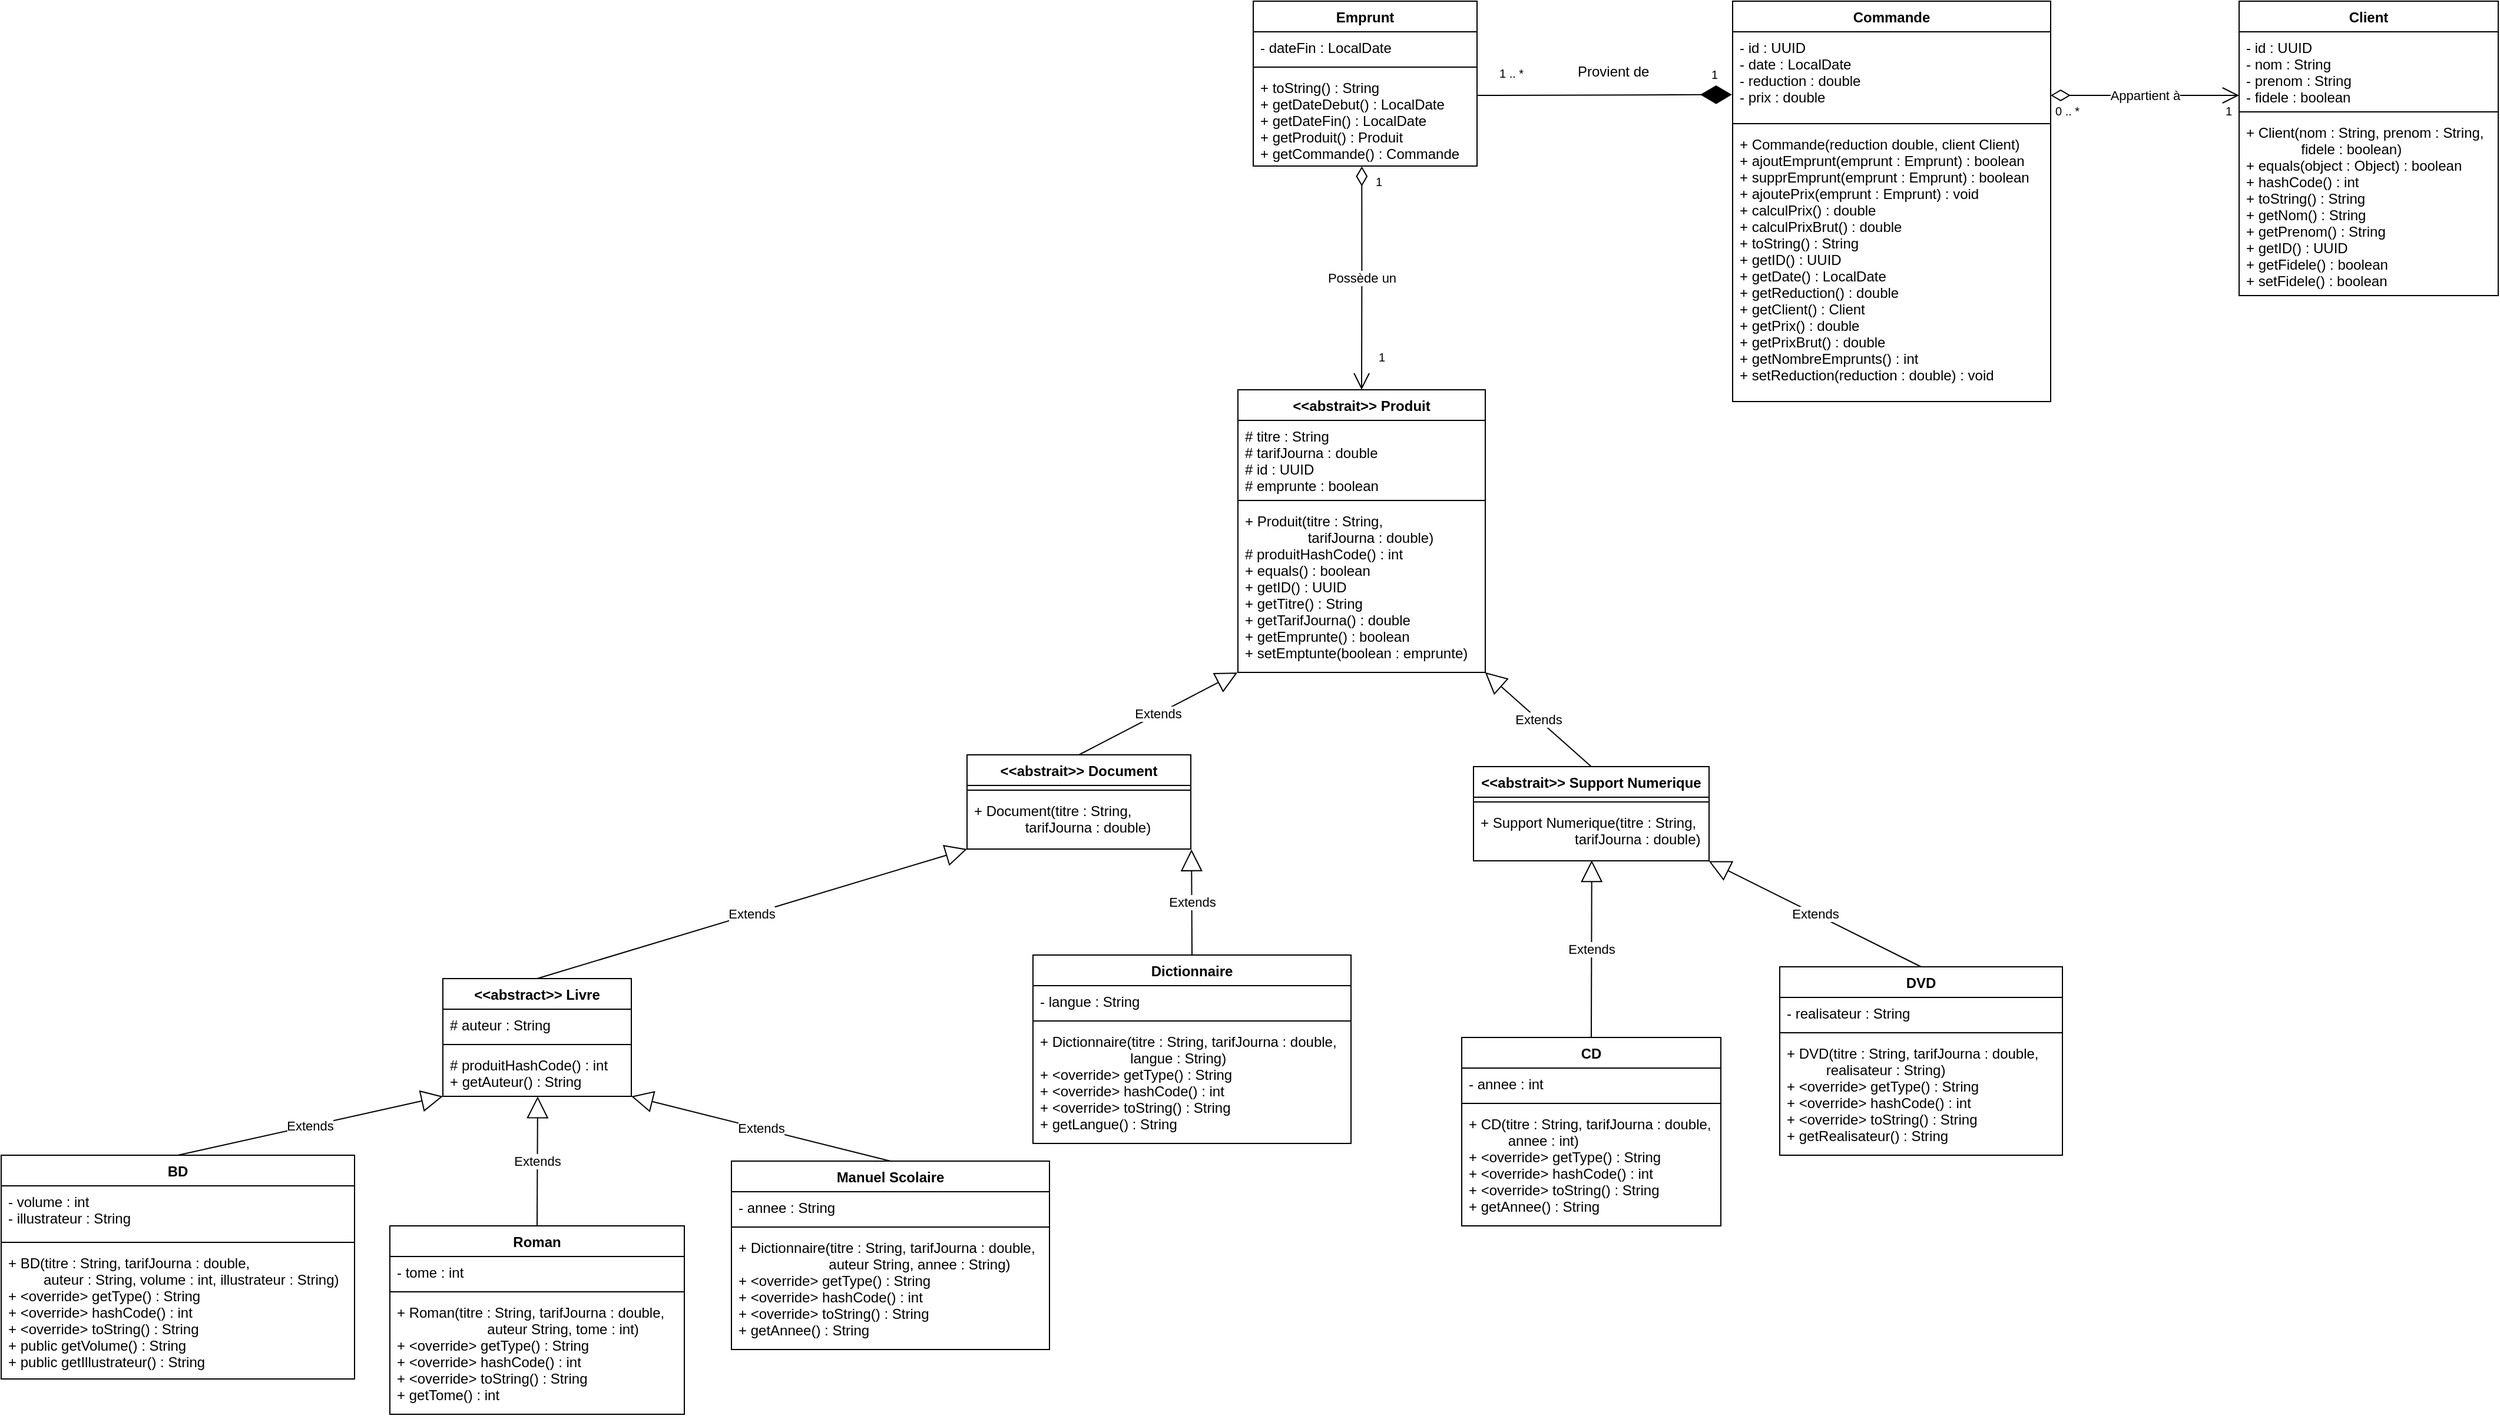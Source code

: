 <mxfile version="13.1.14" type="device"><diagram id="hHzHN17z-Bw5tGTUFGd9" name="Page-1"><mxGraphModel dx="2576" dy="2011" grid="1" gridSize="10" guides="1" tooltips="1" connect="1" arrows="1" fold="1" page="1" pageScale="1" pageWidth="827" pageHeight="1169" math="0" shadow="0"><root><mxCell id="0"/><mxCell id="1" parent="0"/><mxCell id="FrXfUzagY1R1vs44rxmy-3" value="&lt;&lt;abstrait&gt;&gt; Produit" style="swimlane;fontStyle=1;align=center;verticalAlign=top;childLayout=stackLayout;horizontal=1;startSize=26;horizontalStack=0;resizeParent=1;resizeParentMax=0;resizeLast=0;collapsible=1;marginBottom=0;" vertex="1" parent="1"><mxGeometry x="290" y="60" width="210" height="240" as="geometry"/></mxCell><mxCell id="FrXfUzagY1R1vs44rxmy-4" value="# titre : String&#10;# tarifJourna : double&#10;# id : UUID&#10;# emprunte : boolean" style="text;strokeColor=none;fillColor=none;align=left;verticalAlign=top;spacingLeft=4;spacingRight=4;overflow=hidden;rotatable=0;points=[[0,0.5],[1,0.5]];portConstraint=eastwest;" vertex="1" parent="FrXfUzagY1R1vs44rxmy-3"><mxGeometry y="26" width="210" height="64" as="geometry"/></mxCell><mxCell id="FrXfUzagY1R1vs44rxmy-5" value="" style="line;strokeWidth=1;fillColor=none;align=left;verticalAlign=middle;spacingTop=-1;spacingLeft=3;spacingRight=3;rotatable=0;labelPosition=right;points=[];portConstraint=eastwest;" vertex="1" parent="FrXfUzagY1R1vs44rxmy-3"><mxGeometry y="90" width="210" height="8" as="geometry"/></mxCell><mxCell id="FrXfUzagY1R1vs44rxmy-6" value="+ Produit(titre : String, &#10;                tarifJourna : double)&#10;# produitHashCode() : int&#10;+ equals() : boolean&#10;+ getID() : UUID&#10;+ getTitre() : String&#10;+ getTarifJourna() : double&#10;+ getEmprunte() : boolean&#10;+ setEmptunte(boolean : emprunte)" style="text;strokeColor=none;fillColor=none;align=left;verticalAlign=top;spacingLeft=4;spacingRight=4;overflow=hidden;rotatable=0;points=[[0,0.5],[1,0.5]];portConstraint=eastwest;" vertex="1" parent="FrXfUzagY1R1vs44rxmy-3"><mxGeometry y="98" width="210" height="142" as="geometry"/></mxCell><mxCell id="FrXfUzagY1R1vs44rxmy-39" value="Roman" style="swimlane;fontStyle=1;align=center;verticalAlign=top;childLayout=stackLayout;horizontal=1;startSize=26;horizontalStack=0;resizeParent=1;resizeParentMax=0;resizeLast=0;collapsible=1;marginBottom=0;" vertex="1" parent="1"><mxGeometry x="-430" y="770" width="250" height="160" as="geometry"/></mxCell><mxCell id="FrXfUzagY1R1vs44rxmy-40" value="- tome : int" style="text;strokeColor=none;fillColor=none;align=left;verticalAlign=top;spacingLeft=4;spacingRight=4;overflow=hidden;rotatable=0;points=[[0,0.5],[1,0.5]];portConstraint=eastwest;" vertex="1" parent="FrXfUzagY1R1vs44rxmy-39"><mxGeometry y="26" width="250" height="26" as="geometry"/></mxCell><mxCell id="FrXfUzagY1R1vs44rxmy-41" value="" style="line;strokeWidth=1;fillColor=none;align=left;verticalAlign=middle;spacingTop=-1;spacingLeft=3;spacingRight=3;rotatable=0;labelPosition=right;points=[];portConstraint=eastwest;" vertex="1" parent="FrXfUzagY1R1vs44rxmy-39"><mxGeometry y="52" width="250" height="8" as="geometry"/></mxCell><mxCell id="FrXfUzagY1R1vs44rxmy-42" value="+ Roman(titre : String, tarifJourna : double,&#10;                       auteur String, tome : int)&#10;+ &lt;override&gt; getType() : String&#10;+ &lt;override&gt; hashCode() : int&#10;+ &lt;override&gt; toString() : String&#10;+ getTome() : int" style="text;strokeColor=none;fillColor=none;align=left;verticalAlign=top;spacingLeft=4;spacingRight=4;overflow=hidden;rotatable=0;points=[[0,0.5],[1,0.5]];portConstraint=eastwest;" vertex="1" parent="FrXfUzagY1R1vs44rxmy-39"><mxGeometry y="60" width="250" height="100" as="geometry"/></mxCell><mxCell id="FrXfUzagY1R1vs44rxmy-35" value="Manuel Scolaire" style="swimlane;fontStyle=1;align=center;verticalAlign=top;childLayout=stackLayout;horizontal=1;startSize=26;horizontalStack=0;resizeParent=1;resizeParentMax=0;resizeLast=0;collapsible=1;marginBottom=0;" vertex="1" parent="1"><mxGeometry x="-140" y="715" width="270" height="160" as="geometry"/></mxCell><mxCell id="FrXfUzagY1R1vs44rxmy-36" value="- annee : String" style="text;strokeColor=none;fillColor=none;align=left;verticalAlign=top;spacingLeft=4;spacingRight=4;overflow=hidden;rotatable=0;points=[[0,0.5],[1,0.5]];portConstraint=eastwest;" vertex="1" parent="FrXfUzagY1R1vs44rxmy-35"><mxGeometry y="26" width="270" height="26" as="geometry"/></mxCell><mxCell id="FrXfUzagY1R1vs44rxmy-37" value="" style="line;strokeWidth=1;fillColor=none;align=left;verticalAlign=middle;spacingTop=-1;spacingLeft=3;spacingRight=3;rotatable=0;labelPosition=right;points=[];portConstraint=eastwest;" vertex="1" parent="FrXfUzagY1R1vs44rxmy-35"><mxGeometry y="52" width="270" height="8" as="geometry"/></mxCell><mxCell id="FrXfUzagY1R1vs44rxmy-38" value="+ Dictionnaire(titre : String, tarifJourna : double,&#10;                       auteur String, annee : String)&#10;+ &lt;override&gt; getType() : String&#10;+ &lt;override&gt; hashCode() : int&#10;+ &lt;override&gt; toString() : String&#10;+ getAnnee() : String" style="text;strokeColor=none;fillColor=none;align=left;verticalAlign=top;spacingLeft=4;spacingRight=4;overflow=hidden;rotatable=0;points=[[0,0.5],[1,0.5]];portConstraint=eastwest;" vertex="1" parent="FrXfUzagY1R1vs44rxmy-35"><mxGeometry y="60" width="270" height="100" as="geometry"/></mxCell><mxCell id="FrXfUzagY1R1vs44rxmy-43" value="BD" style="swimlane;fontStyle=1;align=center;verticalAlign=top;childLayout=stackLayout;horizontal=1;startSize=26;horizontalStack=0;resizeParent=1;resizeParentMax=0;resizeLast=0;collapsible=1;marginBottom=0;" vertex="1" parent="1"><mxGeometry x="-760" y="710" width="300" height="190" as="geometry"/></mxCell><mxCell id="FrXfUzagY1R1vs44rxmy-44" value="- volume : int&#10;- illustrateur : String" style="text;strokeColor=none;fillColor=none;align=left;verticalAlign=top;spacingLeft=4;spacingRight=4;overflow=hidden;rotatable=0;points=[[0,0.5],[1,0.5]];portConstraint=eastwest;" vertex="1" parent="FrXfUzagY1R1vs44rxmy-43"><mxGeometry y="26" width="300" height="44" as="geometry"/></mxCell><mxCell id="FrXfUzagY1R1vs44rxmy-45" value="" style="line;strokeWidth=1;fillColor=none;align=left;verticalAlign=middle;spacingTop=-1;spacingLeft=3;spacingRight=3;rotatable=0;labelPosition=right;points=[];portConstraint=eastwest;" vertex="1" parent="FrXfUzagY1R1vs44rxmy-43"><mxGeometry y="70" width="300" height="8" as="geometry"/></mxCell><mxCell id="FrXfUzagY1R1vs44rxmy-46" value="+ BD(titre : String, tarifJourna : double,&#10;         auteur : String, volume : int, illustrateur : String)&#10;+ &lt;override&gt; getType() : String&#10;+ &lt;override&gt; hashCode() : int&#10;+ &lt;override&gt; toString() : String&#10;+ public getVolume() : String&#10;+ public getIllustrateur() : String&#10;" style="text;strokeColor=none;fillColor=none;align=left;verticalAlign=top;spacingLeft=4;spacingRight=4;overflow=hidden;rotatable=0;points=[[0,0.5],[1,0.5]];portConstraint=eastwest;" vertex="1" parent="FrXfUzagY1R1vs44rxmy-43"><mxGeometry y="78" width="300" height="112" as="geometry"/></mxCell><mxCell id="FrXfUzagY1R1vs44rxmy-59" value="Extends" style="endArrow=block;endSize=16;endFill=0;html=1;entryX=-0.002;entryY=1.001;entryDx=0;entryDy=0;entryPerimeter=0;exitX=0.5;exitY=0;exitDx=0;exitDy=0;" edge="1" parent="1" source="FrXfUzagY1R1vs44rxmy-19" target="FrXfUzagY1R1vs44rxmy-6"><mxGeometry width="160" relative="1" as="geometry"><mxPoint x="440" y="390" as="sourcePoint"/><mxPoint x="600" y="390" as="targetPoint"/></mxGeometry></mxCell><mxCell id="FrXfUzagY1R1vs44rxmy-61" value="Extends" style="endArrow=block;endSize=16;endFill=0;html=1;entryX=0.999;entryY=0.999;entryDx=0;entryDy=0;entryPerimeter=0;exitX=0.5;exitY=0;exitDx=0;exitDy=0;" edge="1" parent="1" source="FrXfUzagY1R1vs44rxmy-23" target="FrXfUzagY1R1vs44rxmy-6"><mxGeometry width="160" relative="1" as="geometry"><mxPoint x="5" y="380" as="sourcePoint"/><mxPoint x="303.99" y="311.988" as="targetPoint"/></mxGeometry></mxCell><mxCell id="FrXfUzagY1R1vs44rxmy-62" value="Extends" style="endArrow=block;endSize=16;endFill=0;html=1;entryX=0;entryY=1;entryDx=0;entryDy=0;entryPerimeter=0;exitX=0.5;exitY=0;exitDx=0;exitDy=0;" edge="1" parent="1" source="FrXfUzagY1R1vs44rxmy-31" target="FrXfUzagY1R1vs44rxmy-22"><mxGeometry width="160" relative="1" as="geometry"><mxPoint x="-326" y="530" as="sourcePoint"/><mxPoint x="313.99" y="321.988" as="targetPoint"/></mxGeometry></mxCell><mxCell id="FrXfUzagY1R1vs44rxmy-63" value="Extends" style="endArrow=block;endSize=16;endFill=0;html=1;exitX=0.5;exitY=0;exitDx=0;exitDy=0;entryX=1.003;entryY=1.006;entryDx=0;entryDy=0;entryPerimeter=0;" edge="1" parent="1" source="FrXfUzagY1R1vs44rxmy-27" target="FrXfUzagY1R1vs44rxmy-22"><mxGeometry width="160" relative="1" as="geometry"><mxPoint x="25" y="400" as="sourcePoint"/><mxPoint x="90" y="452" as="targetPoint"/></mxGeometry></mxCell><mxCell id="FrXfUzagY1R1vs44rxmy-64" value="Extends" style="endArrow=block;endSize=16;endFill=0;html=1;exitX=0.5;exitY=0;exitDx=0;exitDy=0;entryX=0.502;entryY=0.99;entryDx=0;entryDy=0;entryPerimeter=0;" edge="1" parent="1" source="FrXfUzagY1R1vs44rxmy-51" target="FrXfUzagY1R1vs44rxmy-26"><mxGeometry width="160" relative="1" as="geometry"><mxPoint x="35" y="410" as="sourcePoint"/><mxPoint x="627" y="460" as="targetPoint"/></mxGeometry></mxCell><mxCell id="FrXfUzagY1R1vs44rxmy-65" value="Extends" style="endArrow=block;endSize=16;endFill=0;html=1;entryX=0.999;entryY=1.006;entryDx=0;entryDy=0;entryPerimeter=0;exitX=0.5;exitY=0;exitDx=0;exitDy=0;" edge="1" parent="1" source="FrXfUzagY1R1vs44rxmy-47" target="FrXfUzagY1R1vs44rxmy-26"><mxGeometry width="160" relative="1" as="geometry"><mxPoint x="960" y="508.01" as="sourcePoint"/><mxPoint x="1258.99" y="439.998" as="targetPoint"/></mxGeometry></mxCell><mxCell id="FrXfUzagY1R1vs44rxmy-66" value="Extends" style="endArrow=block;endSize=16;endFill=0;html=1;entryX=1;entryY=1;entryDx=0;entryDy=0;entryPerimeter=0;exitX=0.5;exitY=0;exitDx=0;exitDy=0;" edge="1" parent="1" source="FrXfUzagY1R1vs44rxmy-35" target="FrXfUzagY1R1vs44rxmy-34"><mxGeometry width="160" relative="1" as="geometry"><mxPoint x="55" y="430" as="sourcePoint"/><mxPoint x="353.99" y="361.988" as="targetPoint"/></mxGeometry></mxCell><mxCell id="FrXfUzagY1R1vs44rxmy-67" value="Extends" style="endArrow=block;endSize=16;endFill=0;html=1;exitX=0.5;exitY=0;exitDx=0;exitDy=0;entryX=0.503;entryY=1.002;entryDx=0;entryDy=0;entryPerimeter=0;" edge="1" parent="1" source="FrXfUzagY1R1vs44rxmy-39" target="FrXfUzagY1R1vs44rxmy-34"><mxGeometry width="160" relative="1" as="geometry"><mxPoint x="-454.49" y="758.01" as="sourcePoint"/><mxPoint x="-260" y="660" as="targetPoint"/></mxGeometry></mxCell><mxCell id="FrXfUzagY1R1vs44rxmy-68" value="Extends" style="endArrow=block;endSize=16;endFill=0;html=1;entryX=0;entryY=0.999;entryDx=0;entryDy=0;entryPerimeter=0;exitX=0.5;exitY=0;exitDx=0;exitDy=0;" edge="1" parent="1" source="FrXfUzagY1R1vs44rxmy-43" target="FrXfUzagY1R1vs44rxmy-34"><mxGeometry width="160" relative="1" as="geometry"><mxPoint x="-520" y="635" as="sourcePoint"/><mxPoint x="-221.01" y="566.988" as="targetPoint"/></mxGeometry></mxCell><mxCell id="FrXfUzagY1R1vs44rxmy-19" value="&lt;&lt;abstrait&gt;&gt; Document" style="swimlane;fontStyle=1;align=center;verticalAlign=top;childLayout=stackLayout;horizontal=1;startSize=26;horizontalStack=0;resizeParent=1;resizeParentMax=0;resizeLast=0;collapsible=1;marginBottom=0;" vertex="1" parent="1"><mxGeometry x="60" y="370" width="190" height="80" as="geometry"/></mxCell><mxCell id="FrXfUzagY1R1vs44rxmy-21" value="" style="line;strokeWidth=1;fillColor=none;align=left;verticalAlign=middle;spacingTop=-1;spacingLeft=3;spacingRight=3;rotatable=0;labelPosition=right;points=[];portConstraint=eastwest;" vertex="1" parent="FrXfUzagY1R1vs44rxmy-19"><mxGeometry y="26" width="190" height="8" as="geometry"/></mxCell><mxCell id="FrXfUzagY1R1vs44rxmy-22" value="+ Document(titre : String, &#10;             tarifJourna : double)" style="text;strokeColor=none;fillColor=none;align=left;verticalAlign=top;spacingLeft=4;spacingRight=4;overflow=hidden;rotatable=0;points=[[0,0.5],[1,0.5]];portConstraint=eastwest;" vertex="1" parent="FrXfUzagY1R1vs44rxmy-19"><mxGeometry y="34" width="190" height="46" as="geometry"/></mxCell><mxCell id="FrXfUzagY1R1vs44rxmy-31" value="&lt;&lt;abstract&gt;&gt; Livre" style="swimlane;fontStyle=1;align=center;verticalAlign=top;childLayout=stackLayout;horizontal=1;startSize=26;horizontalStack=0;resizeParent=1;resizeParentMax=0;resizeLast=0;collapsible=1;marginBottom=0;" vertex="1" parent="1"><mxGeometry x="-385" y="560" width="160" height="100" as="geometry"/></mxCell><mxCell id="FrXfUzagY1R1vs44rxmy-32" value="# auteur : String" style="text;strokeColor=none;fillColor=none;align=left;verticalAlign=top;spacingLeft=4;spacingRight=4;overflow=hidden;rotatable=0;points=[[0,0.5],[1,0.5]];portConstraint=eastwest;" vertex="1" parent="FrXfUzagY1R1vs44rxmy-31"><mxGeometry y="26" width="160" height="26" as="geometry"/></mxCell><mxCell id="FrXfUzagY1R1vs44rxmy-33" value="" style="line;strokeWidth=1;fillColor=none;align=left;verticalAlign=middle;spacingTop=-1;spacingLeft=3;spacingRight=3;rotatable=0;labelPosition=right;points=[];portConstraint=eastwest;" vertex="1" parent="FrXfUzagY1R1vs44rxmy-31"><mxGeometry y="52" width="160" height="8" as="geometry"/></mxCell><mxCell id="FrXfUzagY1R1vs44rxmy-34" value="# produitHashCode() : int&#10;+ getAuteur() : String" style="text;strokeColor=none;fillColor=none;align=left;verticalAlign=top;spacingLeft=4;spacingRight=4;overflow=hidden;rotatable=0;points=[[0,0.5],[1,0.5]];portConstraint=eastwest;" vertex="1" parent="FrXfUzagY1R1vs44rxmy-31"><mxGeometry y="60" width="160" height="40" as="geometry"/></mxCell><mxCell id="FrXfUzagY1R1vs44rxmy-27" value="Dictionnaire" style="swimlane;fontStyle=1;align=center;verticalAlign=top;childLayout=stackLayout;horizontal=1;startSize=26;horizontalStack=0;resizeParent=1;resizeParentMax=0;resizeLast=0;collapsible=1;marginBottom=0;" vertex="1" parent="1"><mxGeometry x="116" y="540" width="270" height="160" as="geometry"/></mxCell><mxCell id="FrXfUzagY1R1vs44rxmy-28" value="- langue : String" style="text;strokeColor=none;fillColor=none;align=left;verticalAlign=top;spacingLeft=4;spacingRight=4;overflow=hidden;rotatable=0;points=[[0,0.5],[1,0.5]];portConstraint=eastwest;" vertex="1" parent="FrXfUzagY1R1vs44rxmy-27"><mxGeometry y="26" width="270" height="26" as="geometry"/></mxCell><mxCell id="FrXfUzagY1R1vs44rxmy-29" value="" style="line;strokeWidth=1;fillColor=none;align=left;verticalAlign=middle;spacingTop=-1;spacingLeft=3;spacingRight=3;rotatable=0;labelPosition=right;points=[];portConstraint=eastwest;" vertex="1" parent="FrXfUzagY1R1vs44rxmy-27"><mxGeometry y="52" width="270" height="8" as="geometry"/></mxCell><mxCell id="FrXfUzagY1R1vs44rxmy-30" value="+ Dictionnaire(titre : String, tarifJourna : double,&#10;                       langue : String)&#10;+ &lt;override&gt; getType() : String&#10;+ &lt;override&gt; hashCode() : int&#10;+ &lt;override&gt; toString() : String&#10;+ getLangue() : String" style="text;strokeColor=none;fillColor=none;align=left;verticalAlign=top;spacingLeft=4;spacingRight=4;overflow=hidden;rotatable=0;points=[[0,0.5],[1,0.5]];portConstraint=eastwest;" vertex="1" parent="FrXfUzagY1R1vs44rxmy-27"><mxGeometry y="60" width="270" height="100" as="geometry"/></mxCell><mxCell id="FrXfUzagY1R1vs44rxmy-23" value="&lt;&lt;abstrait&gt;&gt; Support Numerique" style="swimlane;fontStyle=1;align=center;verticalAlign=top;childLayout=stackLayout;horizontal=1;startSize=26;horizontalStack=0;resizeParent=1;resizeParentMax=0;resizeLast=0;collapsible=1;marginBottom=0;" vertex="1" parent="1"><mxGeometry x="490" y="380" width="200" height="80" as="geometry"/></mxCell><mxCell id="FrXfUzagY1R1vs44rxmy-25" value="" style="line;strokeWidth=1;fillColor=none;align=left;verticalAlign=middle;spacingTop=-1;spacingLeft=3;spacingRight=3;rotatable=0;labelPosition=right;points=[];portConstraint=eastwest;" vertex="1" parent="FrXfUzagY1R1vs44rxmy-23"><mxGeometry y="26" width="200" height="8" as="geometry"/></mxCell><mxCell id="FrXfUzagY1R1vs44rxmy-26" value="+ Support Numerique(titre : String,&#10;                        tarifJourna : double)" style="text;strokeColor=none;fillColor=none;align=left;verticalAlign=top;spacingLeft=4;spacingRight=4;overflow=hidden;rotatable=0;points=[[0,0.5],[1,0.5]];portConstraint=eastwest;" vertex="1" parent="FrXfUzagY1R1vs44rxmy-23"><mxGeometry y="34" width="200" height="46" as="geometry"/></mxCell><mxCell id="FrXfUzagY1R1vs44rxmy-51" value="CD" style="swimlane;fontStyle=1;align=center;verticalAlign=top;childLayout=stackLayout;horizontal=1;startSize=26;horizontalStack=0;resizeParent=1;resizeParentMax=0;resizeLast=0;collapsible=1;marginBottom=0;" vertex="1" parent="1"><mxGeometry x="480" y="610" width="220" height="160" as="geometry"/></mxCell><mxCell id="FrXfUzagY1R1vs44rxmy-52" value="- annee : int" style="text;strokeColor=none;fillColor=none;align=left;verticalAlign=top;spacingLeft=4;spacingRight=4;overflow=hidden;rotatable=0;points=[[0,0.5],[1,0.5]];portConstraint=eastwest;" vertex="1" parent="FrXfUzagY1R1vs44rxmy-51"><mxGeometry y="26" width="220" height="26" as="geometry"/></mxCell><mxCell id="FrXfUzagY1R1vs44rxmy-53" value="" style="line;strokeWidth=1;fillColor=none;align=left;verticalAlign=middle;spacingTop=-1;spacingLeft=3;spacingRight=3;rotatable=0;labelPosition=right;points=[];portConstraint=eastwest;" vertex="1" parent="FrXfUzagY1R1vs44rxmy-51"><mxGeometry y="52" width="220" height="8" as="geometry"/></mxCell><mxCell id="FrXfUzagY1R1vs44rxmy-54" value="+ CD(titre : String, tarifJourna : double,&#10;          annee : int)&#10;+ &lt;override&gt; getType() : String&#10;+ &lt;override&gt; hashCode() : int&#10;+ &lt;override&gt; toString() : String&#10;+ getAnnee() : String" style="text;strokeColor=none;fillColor=none;align=left;verticalAlign=top;spacingLeft=4;spacingRight=4;overflow=hidden;rotatable=0;points=[[0,0.5],[1,0.5]];portConstraint=eastwest;" vertex="1" parent="FrXfUzagY1R1vs44rxmy-51"><mxGeometry y="60" width="220" height="100" as="geometry"/></mxCell><mxCell id="FrXfUzagY1R1vs44rxmy-47" value="DVD" style="swimlane;fontStyle=1;align=center;verticalAlign=top;childLayout=stackLayout;horizontal=1;startSize=26;horizontalStack=0;resizeParent=1;resizeParentMax=0;resizeLast=0;collapsible=1;marginBottom=0;" vertex="1" parent="1"><mxGeometry x="750" y="550" width="240" height="160" as="geometry"><mxRectangle x="760" y="330" width="100" height="26" as="alternateBounds"/></mxGeometry></mxCell><mxCell id="FrXfUzagY1R1vs44rxmy-48" value="- realisateur : String" style="text;strokeColor=none;fillColor=none;align=left;verticalAlign=top;spacingLeft=4;spacingRight=4;overflow=hidden;rotatable=0;points=[[0,0.5],[1,0.5]];portConstraint=eastwest;" vertex="1" parent="FrXfUzagY1R1vs44rxmy-47"><mxGeometry y="26" width="240" height="26" as="geometry"/></mxCell><mxCell id="FrXfUzagY1R1vs44rxmy-49" value="" style="line;strokeWidth=1;fillColor=none;align=left;verticalAlign=middle;spacingTop=-1;spacingLeft=3;spacingRight=3;rotatable=0;labelPosition=right;points=[];portConstraint=eastwest;" vertex="1" parent="FrXfUzagY1R1vs44rxmy-47"><mxGeometry y="52" width="240" height="8" as="geometry"/></mxCell><mxCell id="FrXfUzagY1R1vs44rxmy-50" value="+ DVD(titre : String, tarifJourna : double,&#10;          realisateur : String)&#10;+ &lt;override&gt; getType() : String&#10;+ &lt;override&gt; hashCode() : int&#10;+ &lt;override&gt; toString() : String&#10;+ getRealisateur() : String" style="text;strokeColor=none;fillColor=none;align=left;verticalAlign=top;spacingLeft=4;spacingRight=4;overflow=hidden;rotatable=0;points=[[0,0.5],[1,0.5]];portConstraint=eastwest;" vertex="1" parent="FrXfUzagY1R1vs44rxmy-47"><mxGeometry y="60" width="240" height="100" as="geometry"/></mxCell><mxCell id="FrXfUzagY1R1vs44rxmy-11" value="Commande" style="swimlane;fontStyle=1;align=center;verticalAlign=top;childLayout=stackLayout;horizontal=1;startSize=26;horizontalStack=0;resizeParent=1;resizeParentMax=0;resizeLast=0;collapsible=1;marginBottom=0;" vertex="1" parent="1"><mxGeometry x="710" y="-270" width="270" height="340" as="geometry"/></mxCell><mxCell id="FrXfUzagY1R1vs44rxmy-12" value="- id : UUID&#10;- date : LocalDate&#10;- reduction : double&#10;- prix : double" style="text;strokeColor=none;fillColor=none;align=left;verticalAlign=top;spacingLeft=4;spacingRight=4;overflow=hidden;rotatable=0;points=[[0,0.5],[1,0.5]];portConstraint=eastwest;" vertex="1" parent="FrXfUzagY1R1vs44rxmy-11"><mxGeometry y="26" width="270" height="74" as="geometry"/></mxCell><mxCell id="FrXfUzagY1R1vs44rxmy-13" value="" style="line;strokeWidth=1;fillColor=none;align=left;verticalAlign=middle;spacingTop=-1;spacingLeft=3;spacingRight=3;rotatable=0;labelPosition=right;points=[];portConstraint=eastwest;" vertex="1" parent="FrXfUzagY1R1vs44rxmy-11"><mxGeometry y="100" width="270" height="8" as="geometry"/></mxCell><mxCell id="FrXfUzagY1R1vs44rxmy-14" value="+ Commande(reduction double, client Client)&#10;+ ajoutEmprunt(emprunt : Emprunt) : boolean&#10;+ supprEmprunt(emprunt : Emprunt) : boolean&#10;+ ajoutePrix(emprunt : Emprunt) : void&#10;+ calculPrix() : double&#10;+ calculPrixBrut() : double&#10;+ toString() : String&#10;+ getID() : UUID&#10;+ getDate() : LocalDate&#10;+ getReduction() : double&#10;+ getClient() : Client&#10;+ getPrix() : double&#10;+ getPrixBrut() : double&#10;+ getNombreEmprunts() : int&#10;+ setReduction(reduction : double) : void" style="text;strokeColor=none;fillColor=none;align=left;verticalAlign=top;spacingLeft=4;spacingRight=4;overflow=hidden;rotatable=0;points=[[0,0.5],[1,0.5]];portConstraint=eastwest;" vertex="1" parent="FrXfUzagY1R1vs44rxmy-11"><mxGeometry y="108" width="270" height="232" as="geometry"/></mxCell><mxCell id="FrXfUzagY1R1vs44rxmy-15" value="Client" style="swimlane;fontStyle=1;align=center;verticalAlign=top;childLayout=stackLayout;horizontal=1;startSize=26;horizontalStack=0;resizeParent=1;resizeParentMax=0;resizeLast=0;collapsible=1;marginBottom=0;" vertex="1" parent="1"><mxGeometry x="1140" y="-270" width="220" height="250" as="geometry"/></mxCell><mxCell id="FrXfUzagY1R1vs44rxmy-16" value="- id : UUID&#10;- nom : String&#10;- prenom : String&#10;- fidele : boolean" style="text;strokeColor=none;fillColor=none;align=left;verticalAlign=top;spacingLeft=4;spacingRight=4;overflow=hidden;rotatable=0;points=[[0,0.5],[1,0.5]];portConstraint=eastwest;" vertex="1" parent="FrXfUzagY1R1vs44rxmy-15"><mxGeometry y="26" width="220" height="64" as="geometry"/></mxCell><mxCell id="FrXfUzagY1R1vs44rxmy-17" value="" style="line;strokeWidth=1;fillColor=none;align=left;verticalAlign=middle;spacingTop=-1;spacingLeft=3;spacingRight=3;rotatable=0;labelPosition=right;points=[];portConstraint=eastwest;" vertex="1" parent="FrXfUzagY1R1vs44rxmy-15"><mxGeometry y="90" width="220" height="8" as="geometry"/></mxCell><mxCell id="FrXfUzagY1R1vs44rxmy-18" value="+ Client(nom : String, prenom : String,&#10;              fidele : boolean)&#10;+ equals(object : Object) : boolean&#10;+ hashCode() : int&#10;+ toString() : String&#10;+ getNom() : String&#10;+ getPrenom() : String&#10;+ getID() : UUID&#10;+ getFidele() : boolean&#10;+ setFidele() : boolean" style="text;strokeColor=none;fillColor=none;align=left;verticalAlign=top;spacingLeft=4;spacingRight=4;overflow=hidden;rotatable=0;points=[[0,0.5],[1,0.5]];portConstraint=eastwest;" vertex="1" parent="FrXfUzagY1R1vs44rxmy-15"><mxGeometry y="98" width="220" height="152" as="geometry"/></mxCell><mxCell id="FrXfUzagY1R1vs44rxmy-7" value="Emprunt" style="swimlane;fontStyle=1;align=center;verticalAlign=top;childLayout=stackLayout;horizontal=1;startSize=26;horizontalStack=0;resizeParent=1;resizeParentMax=0;resizeLast=0;collapsible=1;marginBottom=0;" vertex="1" parent="1"><mxGeometry x="303" y="-270" width="190" height="140" as="geometry"/></mxCell><mxCell id="FrXfUzagY1R1vs44rxmy-8" value="- dateFin : LocalDate" style="text;strokeColor=none;fillColor=none;align=left;verticalAlign=top;spacingLeft=4;spacingRight=4;overflow=hidden;rotatable=0;points=[[0,0.5],[1,0.5]];portConstraint=eastwest;" vertex="1" parent="FrXfUzagY1R1vs44rxmy-7"><mxGeometry y="26" width="190" height="26" as="geometry"/></mxCell><mxCell id="FrXfUzagY1R1vs44rxmy-9" value="" style="line;strokeWidth=1;fillColor=none;align=left;verticalAlign=middle;spacingTop=-1;spacingLeft=3;spacingRight=3;rotatable=0;labelPosition=right;points=[];portConstraint=eastwest;" vertex="1" parent="FrXfUzagY1R1vs44rxmy-7"><mxGeometry y="52" width="190" height="8" as="geometry"/></mxCell><mxCell id="FrXfUzagY1R1vs44rxmy-10" value="+ toString() : String&#10;+ getDateDebut() : LocalDate&#10;+ getDateFin() : LocalDate&#10;+ getProduit() : Produit&#10;+ getCommande() : Commande" style="text;strokeColor=none;fillColor=none;align=left;verticalAlign=top;spacingLeft=4;spacingRight=4;overflow=hidden;rotatable=0;points=[[0,0.5],[1,0.5]];portConstraint=eastwest;" vertex="1" parent="FrXfUzagY1R1vs44rxmy-7"><mxGeometry y="60" width="190" height="80" as="geometry"/></mxCell><mxCell id="FrXfUzagY1R1vs44rxmy-74" value="1 .. *" style="resizable=0;html=1;align=left;verticalAlign=bottom;labelBackgroundColor=#ffffff;fontSize=10;" connectable="0" vertex="1" parent="1"><mxGeometry x="520" y="-210.0" as="geometry"><mxPoint x="-10" y="9" as="offset"/></mxGeometry></mxCell><mxCell id="FrXfUzagY1R1vs44rxmy-75" value="1" style="resizable=0;html=1;align=left;verticalAlign=bottom;labelBackgroundColor=#ffffff;fontSize=10;" connectable="0" vertex="1" parent="1"><mxGeometry x="680" y="-200.0" as="geometry"><mxPoint x="10" as="offset"/></mxGeometry></mxCell><mxCell id="FrXfUzagY1R1vs44rxmy-87" value="Provient de&amp;nbsp;" style="text;html=1;align=center;verticalAlign=middle;resizable=0;points=[];autosize=1;" vertex="1" parent="1"><mxGeometry x="570" y="-220" width="80" height="20" as="geometry"/></mxCell><mxCell id="FrXfUzagY1R1vs44rxmy-90" value="Appartient à" style="endArrow=open;html=1;endSize=12;startArrow=diamondThin;startSize=14;startFill=0;edgeStyle=orthogonalEdgeStyle;" edge="1" parent="1"><mxGeometry relative="1" as="geometry"><mxPoint x="980" y="-190" as="sourcePoint"/><mxPoint x="1140" y="-190" as="targetPoint"/></mxGeometry></mxCell><mxCell id="FrXfUzagY1R1vs44rxmy-91" value="0 .. *" style="resizable=0;html=1;align=left;verticalAlign=top;labelBackgroundColor=#ffffff;fontSize=10;" connectable="0" vertex="1" parent="FrXfUzagY1R1vs44rxmy-90"><mxGeometry x="-1" relative="1" as="geometry"><mxPoint x="2" y="1" as="offset"/></mxGeometry></mxCell><mxCell id="FrXfUzagY1R1vs44rxmy-92" value="1" style="resizable=0;html=1;align=right;verticalAlign=top;labelBackgroundColor=#ffffff;fontSize=10;" connectable="0" vertex="1" parent="FrXfUzagY1R1vs44rxmy-90"><mxGeometry x="1" relative="1" as="geometry"><mxPoint x="-6" y="1" as="offset"/></mxGeometry></mxCell><mxCell id="FrXfUzagY1R1vs44rxmy-93" value="Possède un" style="endArrow=open;html=1;endSize=12;startArrow=diamondThin;startSize=14;startFill=0;edgeStyle=orthogonalEdgeStyle;entryX=0.5;entryY=0;entryDx=0;entryDy=0;exitX=0.485;exitY=1.004;exitDx=0;exitDy=0;exitPerimeter=0;" edge="1" parent="1" source="FrXfUzagY1R1vs44rxmy-10" target="FrXfUzagY1R1vs44rxmy-3"><mxGeometry relative="1" as="geometry"><mxPoint x="397.83" y="-80" as="sourcePoint"/><mxPoint x="396" y="57" as="targetPoint"/></mxGeometry></mxCell><mxCell id="FrXfUzagY1R1vs44rxmy-94" value="1" style="resizable=0;html=1;align=left;verticalAlign=top;labelBackgroundColor=#ffffff;fontSize=10;" connectable="0" vertex="1" parent="FrXfUzagY1R1vs44rxmy-93"><mxGeometry x="-1" relative="1" as="geometry"><mxPoint x="10" y="1" as="offset"/></mxGeometry></mxCell><mxCell id="FrXfUzagY1R1vs44rxmy-95" value="1" style="resizable=0;html=1;align=right;verticalAlign=top;labelBackgroundColor=#ffffff;fontSize=10;" connectable="0" vertex="1" parent="FrXfUzagY1R1vs44rxmy-93"><mxGeometry x="1" relative="1" as="geometry"><mxPoint x="20" y="-40" as="offset"/></mxGeometry></mxCell><mxCell id="FrXfUzagY1R1vs44rxmy-98" value="" style="endArrow=diamondThin;endFill=1;endSize=24;html=1;entryX=-0.002;entryY=0.721;entryDx=0;entryDy=0;entryPerimeter=0;" edge="1" parent="1" target="FrXfUzagY1R1vs44rxmy-12"><mxGeometry width="160" relative="1" as="geometry"><mxPoint x="493" y="-190" as="sourcePoint"/><mxPoint x="653" y="-190" as="targetPoint"/></mxGeometry></mxCell></root></mxGraphModel></diagram></mxfile>